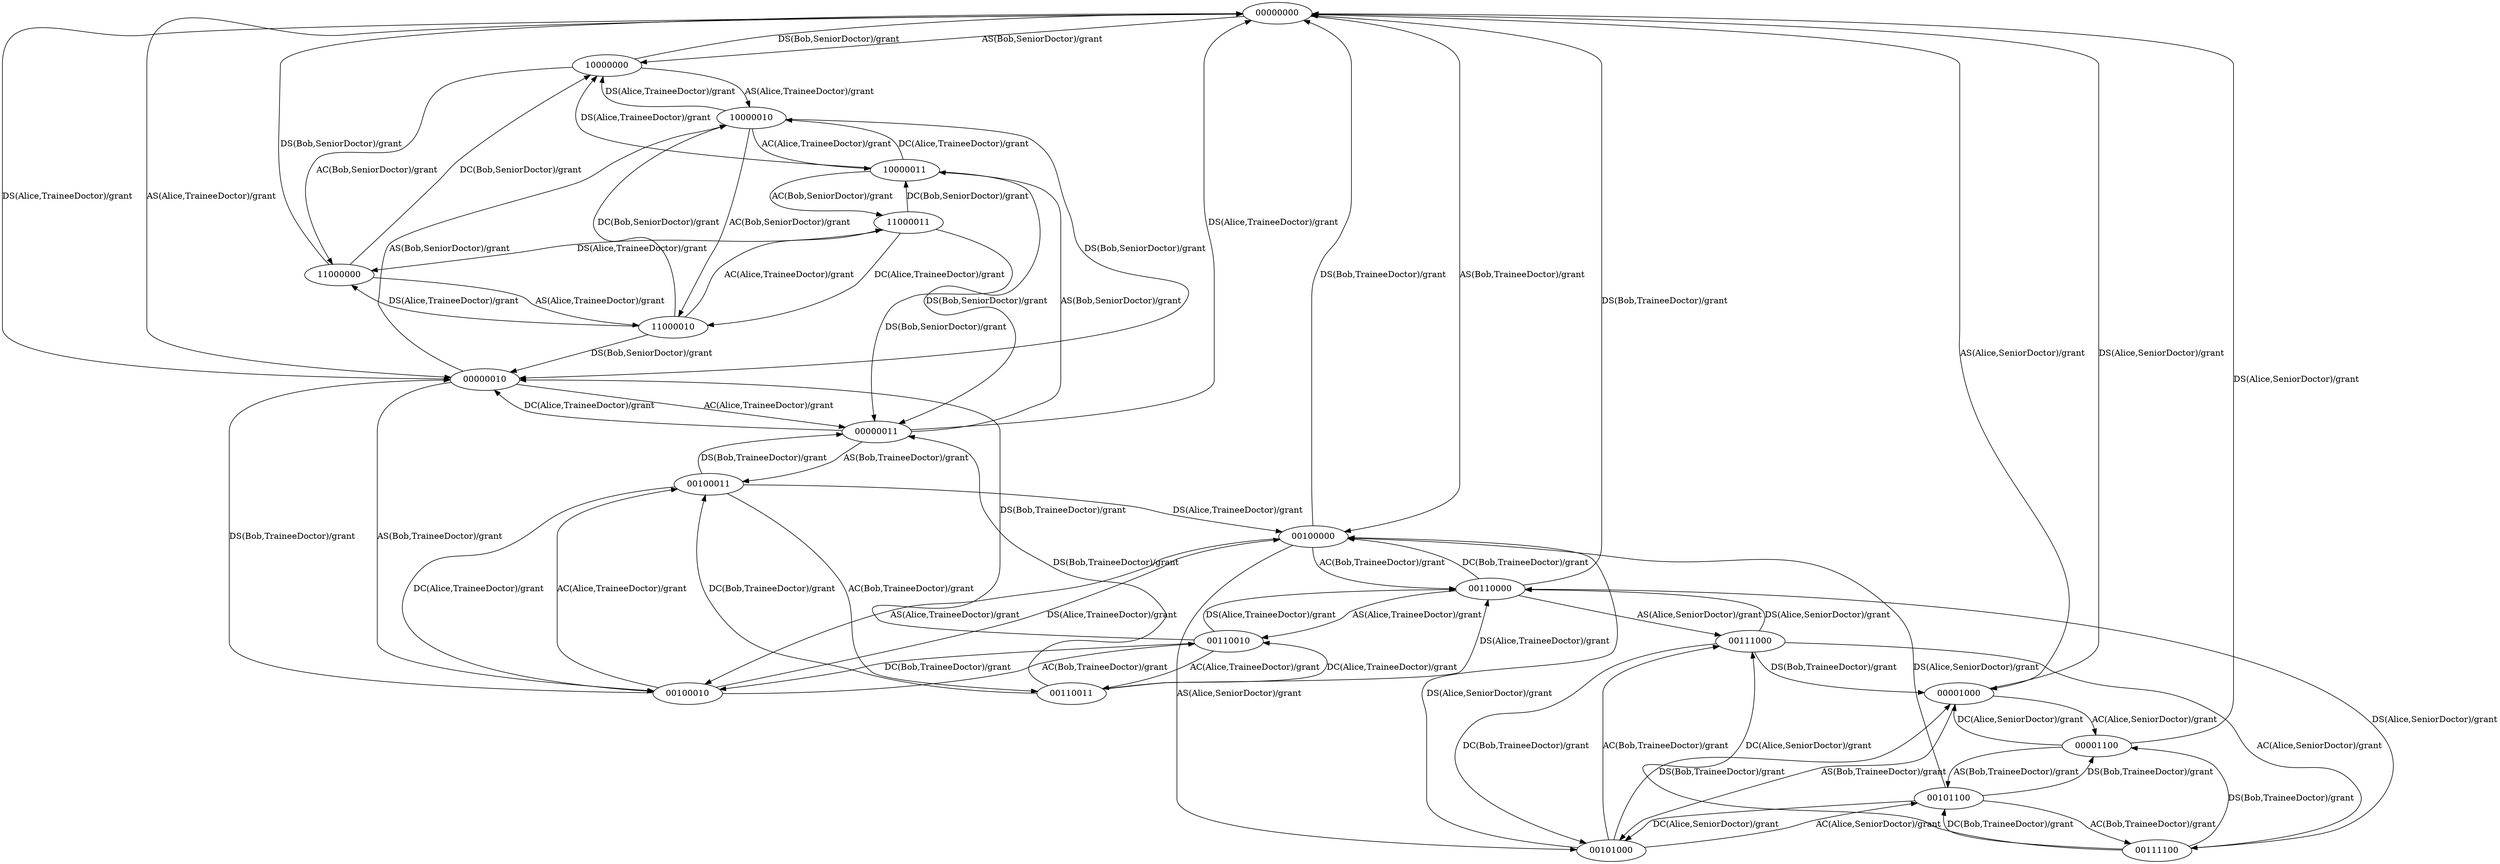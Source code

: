 digraph rbac2Fsm {
  00000000 -> 10000000 [ label ="AS(Bob,SeniorDoctor)/grant"];
  00000000 -> 00001000 [ label ="AS(Alice,SeniorDoctor)/grant"];
  00000000 -> 00100000 [ label ="AS(Bob,TraineeDoctor)/grant"];
  00000000 -> 00000010 [ label ="AS(Alice,TraineeDoctor)/grant"];
  10000000 -> 00000000 [ label ="DS(Bob,SeniorDoctor)/grant"];
  10000000 -> 11000000 [ label ="AC(Bob,SeniorDoctor)/grant"];
  00100000 -> 00101000 [ label ="AS(Alice,SeniorDoctor)/grant"];
  00000010 -> 10000010 [ label ="AS(Bob,SeniorDoctor)/grant"];
  10000000 -> 10000010 [ label ="AS(Alice,TraineeDoctor)/grant"];
  00001000 -> 00000000 [ label ="DS(Alice,SeniorDoctor)/grant"];
  00001000 -> 00001100 [ label ="AC(Alice,SeniorDoctor)/grant"];
  00001000 -> 00101000 [ label ="AS(Bob,TraineeDoctor)/grant"];
  00100000 -> 00000000 [ label ="DS(Bob,TraineeDoctor)/grant"];
  00000010 -> 00100010 [ label ="AS(Bob,TraineeDoctor)/grant"];
  00000010 -> 00000000 [ label ="DS(Alice,TraineeDoctor)/grant"];
  00100000 -> 00110000 [ label ="AC(Bob,TraineeDoctor)/grant"];
  00000010 -> 00000011 [ label ="AC(Alice,TraineeDoctor)/grant"];
  00100000 -> 00100010 [ label ="AS(Alice,TraineeDoctor)/grant"];
  11000000 -> 00000000 [ label ="DS(Bob,SeniorDoctor)/grant"];
  11000000 -> 10000000 [ label ="DC(Bob,SeniorDoctor)/grant"];
  10000010 -> 00000010 [ label ="DS(Bob,SeniorDoctor)/grant"];
  10000010 -> 11000010 [ label ="AC(Bob,SeniorDoctor)/grant"];
  00000011 -> 10000011 [ label ="AS(Bob,SeniorDoctor)/grant"];
  00101000 -> 00100000 [ label ="DS(Alice,SeniorDoctor)/grant"];
  00001100 -> 00000000 [ label ="DS(Alice,SeniorDoctor)/grant"];
  11000000 -> 11000010 [ label ="AS(Alice,TraineeDoctor)/grant"];
  00101000 -> 00101100 [ label ="AC(Alice,SeniorDoctor)/grant"];
  00101000 -> 00001000 [ label ="DS(Bob,TraineeDoctor)/grant"];
  00101000 -> 00111000 [ label ="AC(Bob,TraineeDoctor)/grant"];
  00001100 -> 00001000 [ label ="DC(Alice,SeniorDoctor)/grant"];
  00001100 -> 00101100 [ label ="AS(Bob,TraineeDoctor)/grant"];
  00100010 -> 00000010 [ label ="DS(Bob,TraineeDoctor)/grant"];
  00110000 -> 00111000 [ label ="AS(Alice,SeniorDoctor)/grant"];
  00100010 -> 00110010 [ label ="AC(Bob,TraineeDoctor)/grant"];
  00000011 -> 00100011 [ label ="AS(Bob,TraineeDoctor)/grant"];
  00100010 -> 00100000 [ label ="DS(Alice,TraineeDoctor)/grant"];
  10000010 -> 10000000 [ label ="DS(Alice,TraineeDoctor)/grant"];
  10000010 -> 10000011 [ label ="AC(Alice,TraineeDoctor)/grant"];
  00100010 -> 00100011 [ label ="AC(Alice,TraineeDoctor)/grant"];
  00000011 -> 00000000 [ label ="DS(Alice,TraineeDoctor)/grant"];
  00110000 -> 00000000 [ label ="DS(Bob,TraineeDoctor)/grant"];
  00000011 -> 00000010 [ label ="DC(Alice,TraineeDoctor)/grant"];
  00110000 -> 00100000 [ label ="DC(Bob,TraineeDoctor)/grant"];
  00110000 -> 00110010 [ label ="AS(Alice,TraineeDoctor)/grant"];
  10000011 -> 00000011 [ label ="DS(Bob,SeniorDoctor)/grant"];
  10000011 -> 11000011 [ label ="AC(Bob,SeniorDoctor)/grant"];
  00101100 -> 00100000 [ label ="DS(Alice,SeniorDoctor)/grant"];
  11000010 -> 00000010 [ label ="DS(Bob,SeniorDoctor)/grant"];
  00100011 -> 00000011 [ label ="DS(Bob,TraineeDoctor)/grant"];
  00101100 -> 00101000 [ label ="DC(Alice,SeniorDoctor)/grant"];
  00101100 -> 00001100 [ label ="DS(Bob,TraineeDoctor)/grant"];
  00101100 -> 00111100 [ label ="AC(Bob,TraineeDoctor)/grant"];
  00110010 -> 00000010 [ label ="DS(Bob,TraineeDoctor)/grant"];
  11000010 -> 10000010 [ label ="DC(Bob,SeniorDoctor)/grant"];
  00100011 -> 00110011 [ label ="AC(Bob,TraineeDoctor)/grant"];
  00111000 -> 00110000 [ label ="DS(Alice,SeniorDoctor)/grant"];
  00111000 -> 00111100 [ label ="AC(Alice,SeniorDoctor)/grant"];
  00100011 -> 00100000 [ label ="DS(Alice,TraineeDoctor)/grant"];
  00110010 -> 00100010 [ label ="DC(Bob,TraineeDoctor)/grant"];
  00111000 -> 00001000 [ label ="DS(Bob,TraineeDoctor)/grant"];
  00100011 -> 00100010 [ label ="DC(Alice,TraineeDoctor)/grant"];
  00111000 -> 00101000 [ label ="DC(Bob,TraineeDoctor)/grant"];
  10000011 -> 10000000 [ label ="DS(Alice,TraineeDoctor)/grant"];
  00110010 -> 00110000 [ label ="DS(Alice,TraineeDoctor)/grant"];
  10000011 -> 10000010 [ label ="DC(Alice,TraineeDoctor)/grant"];
  00110010 -> 00110011 [ label ="AC(Alice,TraineeDoctor)/grant"];
  11000010 -> 11000000 [ label ="DS(Alice,TraineeDoctor)/grant"];
  11000010 -> 11000011 [ label ="AC(Alice,TraineeDoctor)/grant"];
  11000011 -> 00000011 [ label ="DS(Bob,SeniorDoctor)/grant"];
  00111100 -> 00110000 [ label ="DS(Alice,SeniorDoctor)/grant"];
  00111100 -> 00111000 [ label ="DC(Alice,SeniorDoctor)/grant"];
  11000011 -> 10000011 [ label ="DC(Bob,SeniorDoctor)/grant"];
  00111100 -> 00001100 [ label ="DS(Bob,TraineeDoctor)/grant"];
  00111100 -> 00101100 [ label ="DC(Bob,TraineeDoctor)/grant"];
  00110011 -> 00000011 [ label ="DS(Bob,TraineeDoctor)/grant"];
  00110011 -> 00100011 [ label ="DC(Bob,TraineeDoctor)/grant"];
  00110011 -> 00110000 [ label ="DS(Alice,TraineeDoctor)/grant"];
  11000011 -> 11000000 [ label ="DS(Alice,TraineeDoctor)/grant"];
  00110011 -> 00110010 [ label ="DC(Alice,TraineeDoctor)/grant"];
  11000011 -> 11000010 [ label ="DC(Alice,TraineeDoctor)/grant"];
}
